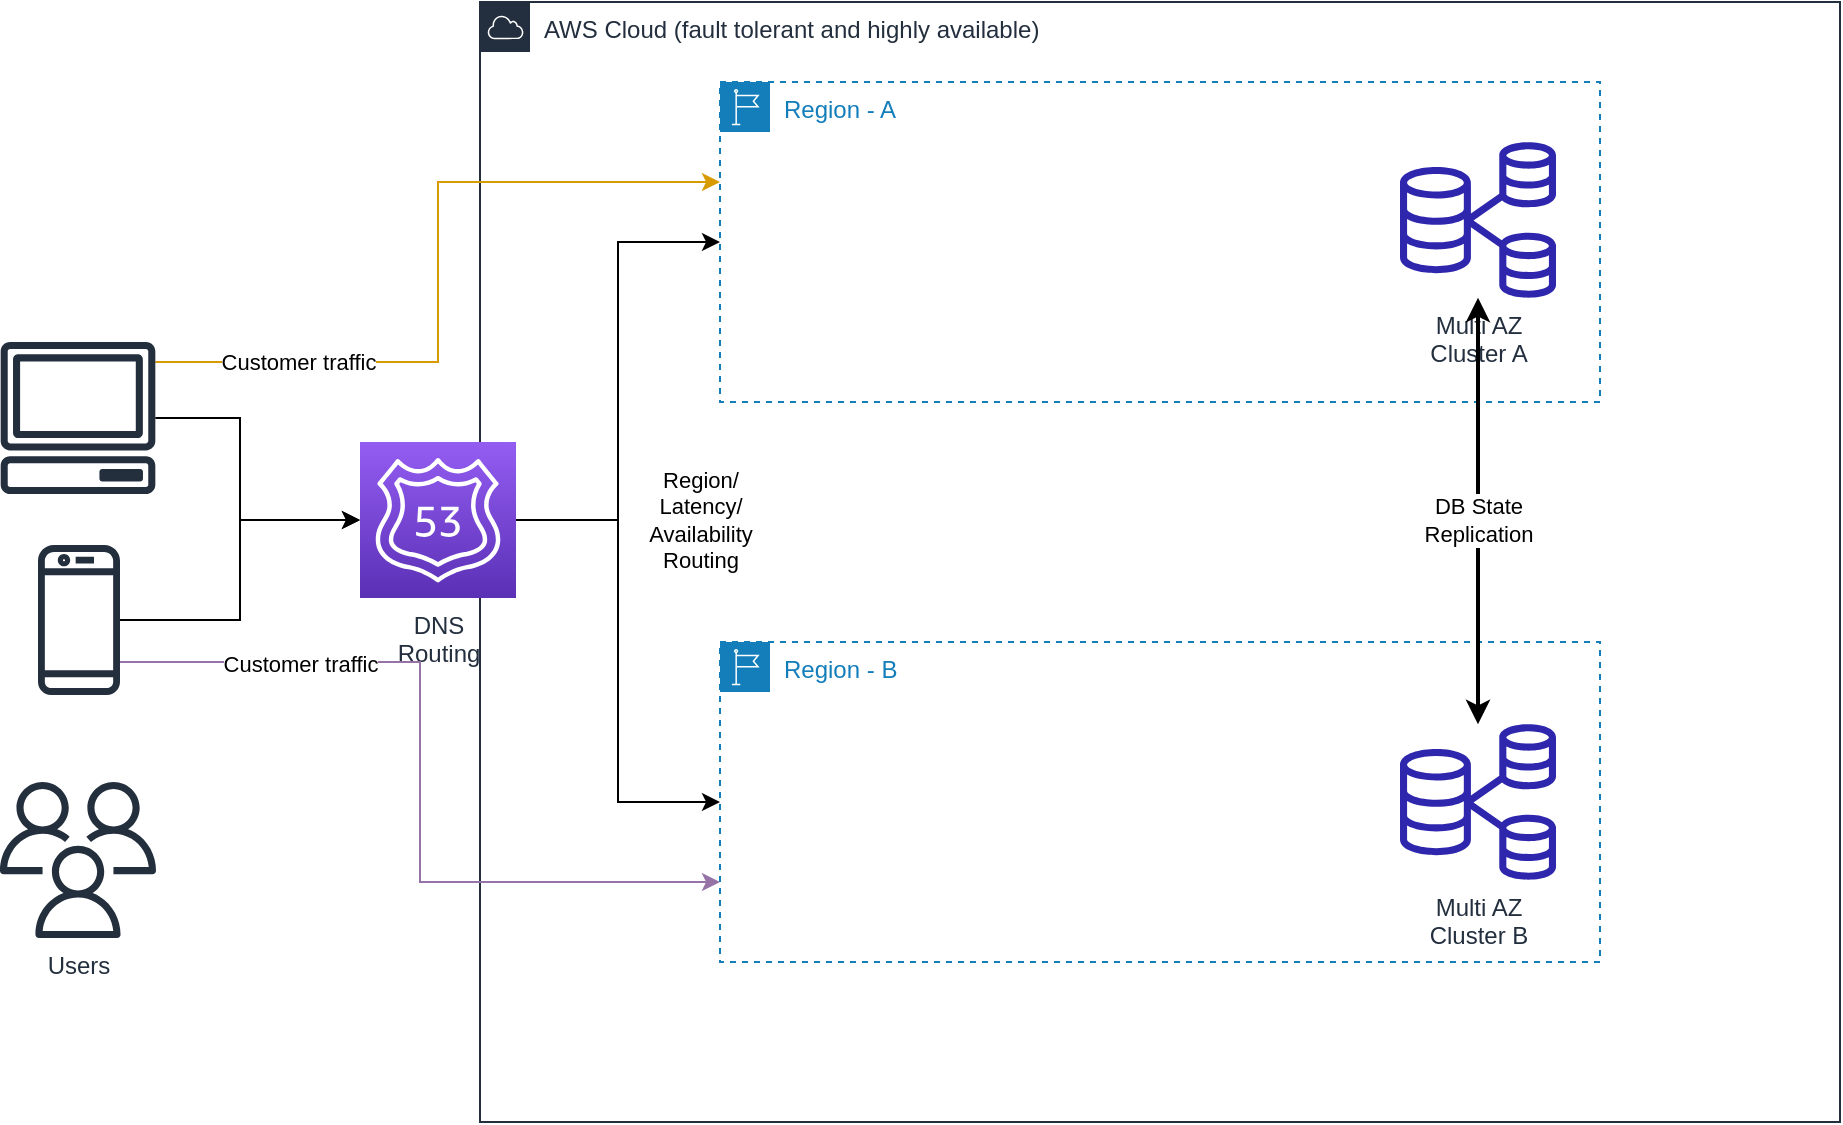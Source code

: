 <mxfile version="21.6.8" type="device">
  <diagram name="Page-1" id="RznwEuXSLQRbpMzgzfdc">
    <mxGraphModel dx="2074" dy="1129" grid="1" gridSize="10" guides="1" tooltips="1" connect="1" arrows="1" fold="1" page="1" pageScale="1" pageWidth="1100" pageHeight="850" math="0" shadow="0">
      <root>
        <mxCell id="0" />
        <mxCell id="1" parent="0" />
        <mxCell id="Hc7pX0qDaw3272KTxAys-1" value="AWS Cloud (fault tolerant and highly available)" style="points=[[0,0],[0.25,0],[0.5,0],[0.75,0],[1,0],[1,0.25],[1,0.5],[1,0.75],[1,1],[0.75,1],[0.5,1],[0.25,1],[0,1],[0,0.75],[0,0.5],[0,0.25]];outlineConnect=0;gradientColor=none;html=1;whiteSpace=wrap;fontSize=12;fontStyle=0;container=1;pointerEvents=0;collapsible=0;recursiveResize=0;shape=mxgraph.aws4.group;grIcon=mxgraph.aws4.group_aws_cloud;strokeColor=#232F3E;fillColor=none;verticalAlign=top;align=left;spacingLeft=30;fontColor=#232F3E;dashed=0;" vertex="1" parent="1">
          <mxGeometry x="280" y="80" width="680" height="560" as="geometry" />
        </mxCell>
        <mxCell id="Hc7pX0qDaw3272KTxAys-2" value="Region - A" style="points=[[0,0],[0.25,0],[0.5,0],[0.75,0],[1,0],[1,0.25],[1,0.5],[1,0.75],[1,1],[0.75,1],[0.5,1],[0.25,1],[0,1],[0,0.75],[0,0.5],[0,0.25]];outlineConnect=0;gradientColor=none;html=1;whiteSpace=wrap;fontSize=12;fontStyle=0;container=1;pointerEvents=0;collapsible=0;recursiveResize=0;shape=mxgraph.aws4.group;grIcon=mxgraph.aws4.group_region;strokeColor=#147EBA;fillColor=none;verticalAlign=top;align=left;spacingLeft=30;fontColor=#147EBA;dashed=1;" vertex="1" parent="Hc7pX0qDaw3272KTxAys-1">
          <mxGeometry x="120" y="40" width="440" height="160" as="geometry" />
        </mxCell>
        <mxCell id="Hc7pX0qDaw3272KTxAys-15" value="Multi AZ &lt;br&gt;Cluster A" style="sketch=0;outlineConnect=0;fontColor=#232F3E;gradientColor=none;fillColor=#2E27AD;strokeColor=none;dashed=0;verticalLabelPosition=bottom;verticalAlign=top;align=center;html=1;fontSize=12;fontStyle=0;aspect=fixed;pointerEvents=1;shape=mxgraph.aws4.rds_multi_az_db_cluster;" vertex="1" parent="Hc7pX0qDaw3272KTxAys-2">
          <mxGeometry x="340" y="30" width="78" height="78" as="geometry" />
        </mxCell>
        <mxCell id="Hc7pX0qDaw3272KTxAys-3" value="Region - B" style="points=[[0,0],[0.25,0],[0.5,0],[0.75,0],[1,0],[1,0.25],[1,0.5],[1,0.75],[1,1],[0.75,1],[0.5,1],[0.25,1],[0,1],[0,0.75],[0,0.5],[0,0.25]];outlineConnect=0;gradientColor=none;html=1;whiteSpace=wrap;fontSize=12;fontStyle=0;container=1;pointerEvents=0;collapsible=0;recursiveResize=0;shape=mxgraph.aws4.group;grIcon=mxgraph.aws4.group_region;strokeColor=#147EBA;fillColor=none;verticalAlign=top;align=left;spacingLeft=30;fontColor=#147EBA;dashed=1;" vertex="1" parent="Hc7pX0qDaw3272KTxAys-1">
          <mxGeometry x="120" y="320" width="440" height="160" as="geometry" />
        </mxCell>
        <mxCell id="Hc7pX0qDaw3272KTxAys-16" value="Multi AZ&lt;br&gt;Cluster B" style="sketch=0;outlineConnect=0;fontColor=#232F3E;gradientColor=none;fillColor=#2E27AD;strokeColor=none;dashed=0;verticalLabelPosition=bottom;verticalAlign=top;align=center;html=1;fontSize=12;fontStyle=0;aspect=fixed;pointerEvents=1;shape=mxgraph.aws4.rds_multi_az_db_cluster;" vertex="1" parent="Hc7pX0qDaw3272KTxAys-3">
          <mxGeometry x="340" y="41" width="78" height="78" as="geometry" />
        </mxCell>
        <mxCell id="Hc7pX0qDaw3272KTxAys-17" style="edgeStyle=orthogonalEdgeStyle;rounded=0;orthogonalLoop=1;jettySize=auto;html=1;endArrow=classic;endFill=1;startArrow=classic;startFill=1;strokeWidth=2;" edge="1" parent="Hc7pX0qDaw3272KTxAys-1" source="Hc7pX0qDaw3272KTxAys-16" target="Hc7pX0qDaw3272KTxAys-15">
          <mxGeometry relative="1" as="geometry" />
        </mxCell>
        <mxCell id="Hc7pX0qDaw3272KTxAys-18" value="DB State&lt;br&gt;Replication" style="edgeLabel;html=1;align=center;verticalAlign=middle;resizable=0;points=[];" vertex="1" connectable="0" parent="Hc7pX0qDaw3272KTxAys-17">
          <mxGeometry x="-0.211" relative="1" as="geometry">
            <mxPoint y="-18" as="offset" />
          </mxGeometry>
        </mxCell>
        <mxCell id="Hc7pX0qDaw3272KTxAys-5" style="edgeStyle=orthogonalEdgeStyle;rounded=0;orthogonalLoop=1;jettySize=auto;html=1;entryX=0;entryY=0.5;entryDx=0;entryDy=0;" edge="1" parent="1" source="Hc7pX0qDaw3272KTxAys-4" target="Hc7pX0qDaw3272KTxAys-2">
          <mxGeometry relative="1" as="geometry" />
        </mxCell>
        <mxCell id="Hc7pX0qDaw3272KTxAys-14" value="Region/&lt;br&gt;Latency/&lt;br&gt;Availability&lt;br&gt;Routing" style="edgeLabel;html=1;align=center;verticalAlign=middle;resizable=0;points=[];" vertex="1" connectable="0" parent="Hc7pX0qDaw3272KTxAys-5">
          <mxGeometry x="0.07" relative="1" as="geometry">
            <mxPoint x="41" y="78" as="offset" />
          </mxGeometry>
        </mxCell>
        <mxCell id="Hc7pX0qDaw3272KTxAys-6" style="edgeStyle=orthogonalEdgeStyle;rounded=0;orthogonalLoop=1;jettySize=auto;html=1;entryX=0;entryY=0.5;entryDx=0;entryDy=0;" edge="1" parent="1" source="Hc7pX0qDaw3272KTxAys-4" target="Hc7pX0qDaw3272KTxAys-3">
          <mxGeometry relative="1" as="geometry" />
        </mxCell>
        <mxCell id="Hc7pX0qDaw3272KTxAys-4" value="DNS&lt;br&gt;Routing" style="sketch=0;points=[[0,0,0],[0.25,0,0],[0.5,0,0],[0.75,0,0],[1,0,0],[0,1,0],[0.25,1,0],[0.5,1,0],[0.75,1,0],[1,1,0],[0,0.25,0],[0,0.5,0],[0,0.75,0],[1,0.25,0],[1,0.5,0],[1,0.75,0]];outlineConnect=0;fontColor=#232F3E;gradientColor=#945DF2;gradientDirection=north;fillColor=#5A30B5;strokeColor=#ffffff;dashed=0;verticalLabelPosition=bottom;verticalAlign=top;align=center;html=1;fontSize=12;fontStyle=0;aspect=fixed;shape=mxgraph.aws4.resourceIcon;resIcon=mxgraph.aws4.route_53;" vertex="1" parent="1">
          <mxGeometry x="220" y="300" width="78" height="78" as="geometry" />
        </mxCell>
        <mxCell id="Hc7pX0qDaw3272KTxAys-13" style="edgeStyle=orthogonalEdgeStyle;rounded=0;orthogonalLoop=1;jettySize=auto;html=1;entryX=0;entryY=0.5;entryDx=0;entryDy=0;entryPerimeter=0;" edge="1" parent="1" source="Hc7pX0qDaw3272KTxAys-7" target="Hc7pX0qDaw3272KTxAys-4">
          <mxGeometry relative="1" as="geometry">
            <Array as="points">
              <mxPoint x="160" y="288" />
              <mxPoint x="160" y="339" />
            </Array>
          </mxGeometry>
        </mxCell>
        <mxCell id="Hc7pX0qDaw3272KTxAys-24" style="edgeStyle=orthogonalEdgeStyle;rounded=0;orthogonalLoop=1;jettySize=auto;html=1;fillColor=#ffe6cc;strokeColor=#d79b00;" edge="1" parent="1" source="Hc7pX0qDaw3272KTxAys-7" target="Hc7pX0qDaw3272KTxAys-2">
          <mxGeometry relative="1" as="geometry">
            <Array as="points">
              <mxPoint x="259" y="260" />
              <mxPoint x="259" y="170" />
            </Array>
          </mxGeometry>
        </mxCell>
        <mxCell id="Hc7pX0qDaw3272KTxAys-26" value="Customer traffic" style="edgeLabel;html=1;align=center;verticalAlign=middle;resizable=0;points=[];" vertex="1" connectable="0" parent="Hc7pX0qDaw3272KTxAys-24">
          <mxGeometry x="-0.617" relative="1" as="geometry">
            <mxPoint as="offset" />
          </mxGeometry>
        </mxCell>
        <mxCell id="Hc7pX0qDaw3272KTxAys-7" value="" style="sketch=0;outlineConnect=0;fontColor=#232F3E;gradientColor=none;fillColor=#232F3D;strokeColor=none;dashed=0;verticalLabelPosition=bottom;verticalAlign=top;align=center;html=1;fontSize=12;fontStyle=0;aspect=fixed;pointerEvents=1;shape=mxgraph.aws4.client;" vertex="1" parent="1">
          <mxGeometry x="40" y="250" width="78" height="76" as="geometry" />
        </mxCell>
        <mxCell id="Hc7pX0qDaw3272KTxAys-10" style="edgeStyle=orthogonalEdgeStyle;rounded=0;orthogonalLoop=1;jettySize=auto;html=1;entryX=0;entryY=0.5;entryDx=0;entryDy=0;entryPerimeter=0;" edge="1" parent="1" source="Hc7pX0qDaw3272KTxAys-8" target="Hc7pX0qDaw3272KTxAys-4">
          <mxGeometry relative="1" as="geometry" />
        </mxCell>
        <mxCell id="Hc7pX0qDaw3272KTxAys-25" style="edgeStyle=orthogonalEdgeStyle;rounded=0;orthogonalLoop=1;jettySize=auto;html=1;entryX=0;entryY=0.75;entryDx=0;entryDy=0;fillColor=#e1d5e7;strokeColor=#9673a6;" edge="1" parent="1" source="Hc7pX0qDaw3272KTxAys-8" target="Hc7pX0qDaw3272KTxAys-3">
          <mxGeometry relative="1" as="geometry">
            <Array as="points">
              <mxPoint x="250" y="410" />
              <mxPoint x="250" y="520" />
            </Array>
          </mxGeometry>
        </mxCell>
        <mxCell id="Hc7pX0qDaw3272KTxAys-27" value="Customer traffic" style="edgeLabel;html=1;align=center;verticalAlign=middle;resizable=0;points=[];" vertex="1" connectable="0" parent="Hc7pX0qDaw3272KTxAys-25">
          <mxGeometry x="-0.507" y="-1" relative="1" as="geometry">
            <mxPoint x="-11" as="offset" />
          </mxGeometry>
        </mxCell>
        <mxCell id="Hc7pX0qDaw3272KTxAys-8" value="" style="sketch=0;outlineConnect=0;fontColor=#232F3E;gradientColor=none;fillColor=#232F3D;strokeColor=none;dashed=0;verticalLabelPosition=bottom;verticalAlign=top;align=center;html=1;fontSize=12;fontStyle=0;aspect=fixed;pointerEvents=1;shape=mxgraph.aws4.mobile_client;" vertex="1" parent="1">
          <mxGeometry x="59" y="350" width="41" height="78" as="geometry" />
        </mxCell>
        <mxCell id="Hc7pX0qDaw3272KTxAys-9" value="Users" style="sketch=0;outlineConnect=0;fontColor=#232F3E;gradientColor=none;fillColor=#232F3D;strokeColor=none;dashed=0;verticalLabelPosition=bottom;verticalAlign=top;align=center;html=1;fontSize=12;fontStyle=0;aspect=fixed;pointerEvents=1;shape=mxgraph.aws4.users;" vertex="1" parent="1">
          <mxGeometry x="40" y="470" width="78" height="78" as="geometry" />
        </mxCell>
      </root>
    </mxGraphModel>
  </diagram>
</mxfile>
